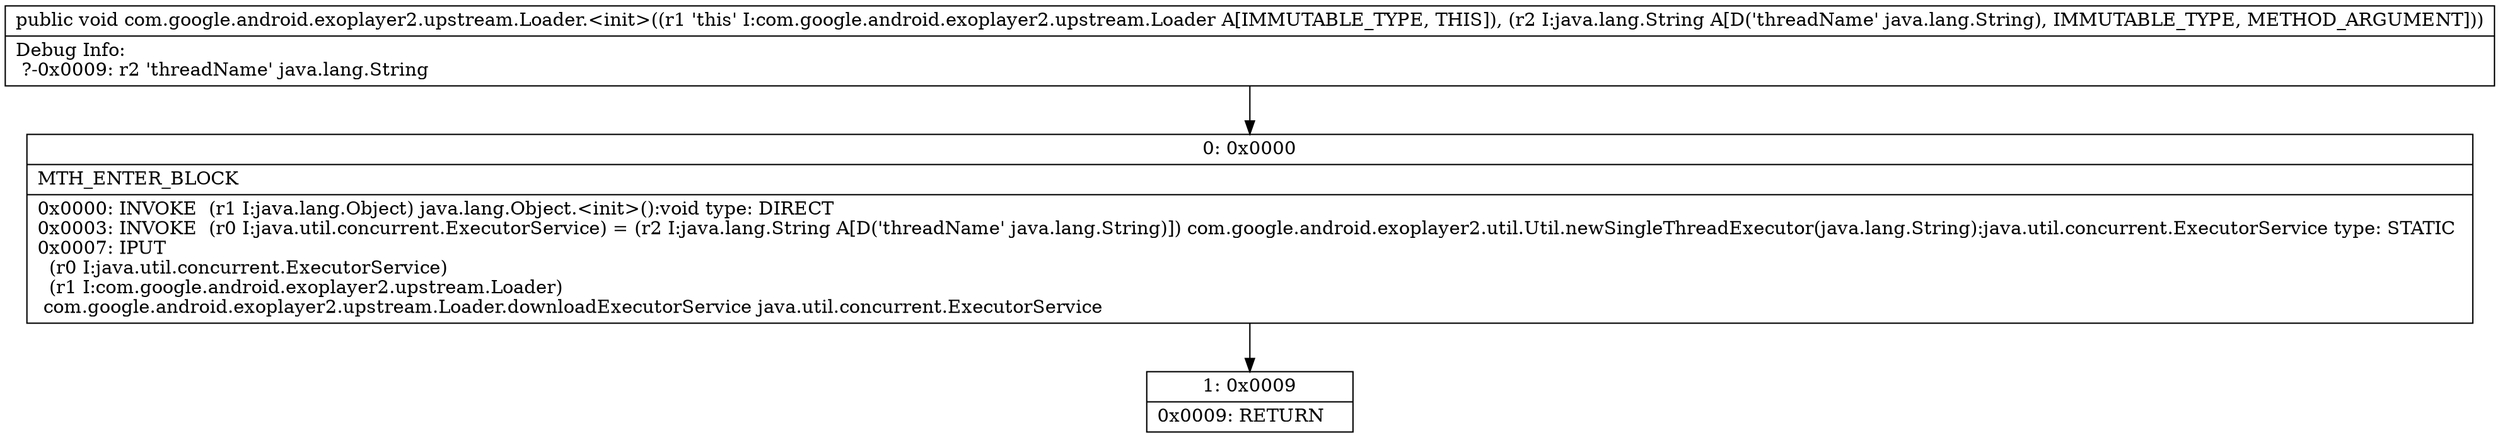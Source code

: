 digraph "CFG forcom.google.android.exoplayer2.upstream.Loader.\<init\>(Ljava\/lang\/String;)V" {
Node_0 [shape=record,label="{0\:\ 0x0000|MTH_ENTER_BLOCK\l|0x0000: INVOKE  (r1 I:java.lang.Object) java.lang.Object.\<init\>():void type: DIRECT \l0x0003: INVOKE  (r0 I:java.util.concurrent.ExecutorService) = (r2 I:java.lang.String A[D('threadName' java.lang.String)]) com.google.android.exoplayer2.util.Util.newSingleThreadExecutor(java.lang.String):java.util.concurrent.ExecutorService type: STATIC \l0x0007: IPUT  \l  (r0 I:java.util.concurrent.ExecutorService)\l  (r1 I:com.google.android.exoplayer2.upstream.Loader)\l com.google.android.exoplayer2.upstream.Loader.downloadExecutorService java.util.concurrent.ExecutorService \l}"];
Node_1 [shape=record,label="{1\:\ 0x0009|0x0009: RETURN   \l}"];
MethodNode[shape=record,label="{public void com.google.android.exoplayer2.upstream.Loader.\<init\>((r1 'this' I:com.google.android.exoplayer2.upstream.Loader A[IMMUTABLE_TYPE, THIS]), (r2 I:java.lang.String A[D('threadName' java.lang.String), IMMUTABLE_TYPE, METHOD_ARGUMENT]))  | Debug Info:\l  ?\-0x0009: r2 'threadName' java.lang.String\l}"];
MethodNode -> Node_0;
Node_0 -> Node_1;
}

